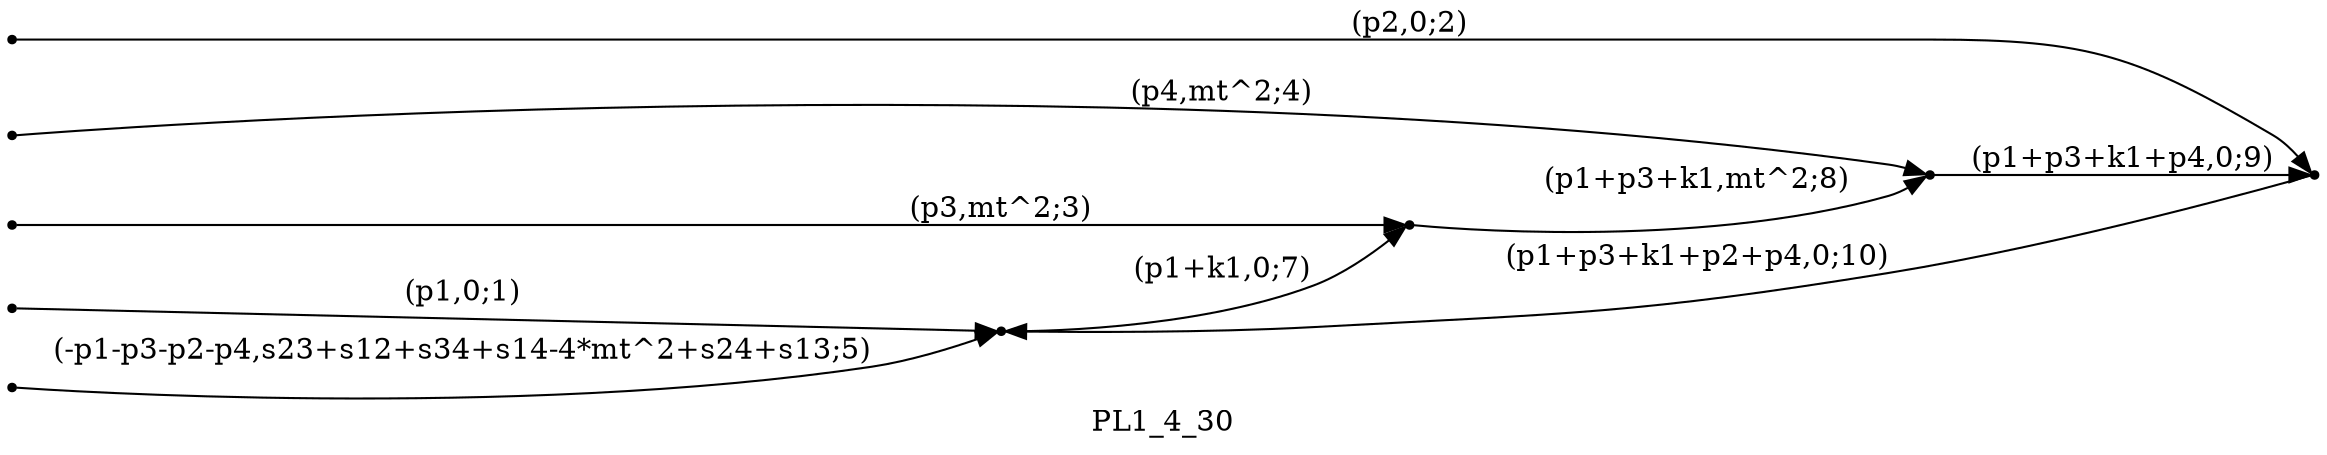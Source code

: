 digraph PL1_4_30 {
  label="PL1_4_30";
  rankdir="LR";
  subgraph edges {
    -1 -> 4 [label="(p1,0;1)"];
    -2 -> 3 [label="(p2,0;2)"];
    -3 -> 1 [label="(p3,mt^2;3)"];
    -4 -> 2 [label="(p4,mt^2;4)"];
    -5 -> 4 [label="(-p1-p3-p2-p4,s23+s12+s34+s14-4*mt^2+s24+s13;5)"];
    4 -> 1 [label="(p1+k1,0;7)"];
    1 -> 2 [label="(p1+p3+k1,mt^2;8)"];
    2 -> 3 [label="(p1+p3+k1+p4,0;9)"];
    3 -> 4 [label="(p1+p3+k1+p2+p4,0;10)"];
  }
  subgraph incoming { rank="source"; -1; -2; -3; -4; -5; }
-5 [shape=point];
-4 [shape=point];
-3 [shape=point];
-2 [shape=point];
-1 [shape=point];
1 [shape=point];
2 [shape=point];
3 [shape=point];
4 [shape=point];
}

